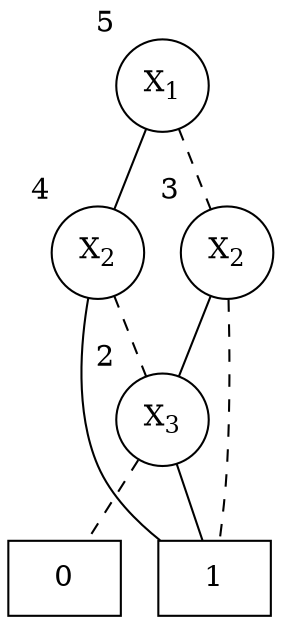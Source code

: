 graph { 1 [shape=box] 0 [shape=box]  2 [label=<X<SUB>3</SUB>>,shape=circle, xlabel=2]  2 -- 0 [style=dashed] 2 -- 1  3 [label=<X<SUB>2</SUB>>,shape=circle, xlabel=3]3 -- 1 [style=dashed] 3 -- 2  4 [label=<X<SUB>2</SUB>>,shape=circle, xlabel=4]  4 -- 2 [style=dashed] 4 -- 1  5 [label=<X<SUB>1</SUB>>,shape=circle, xlabel=5]  5 -- 3 [style=dashed] 5 -- 4 }